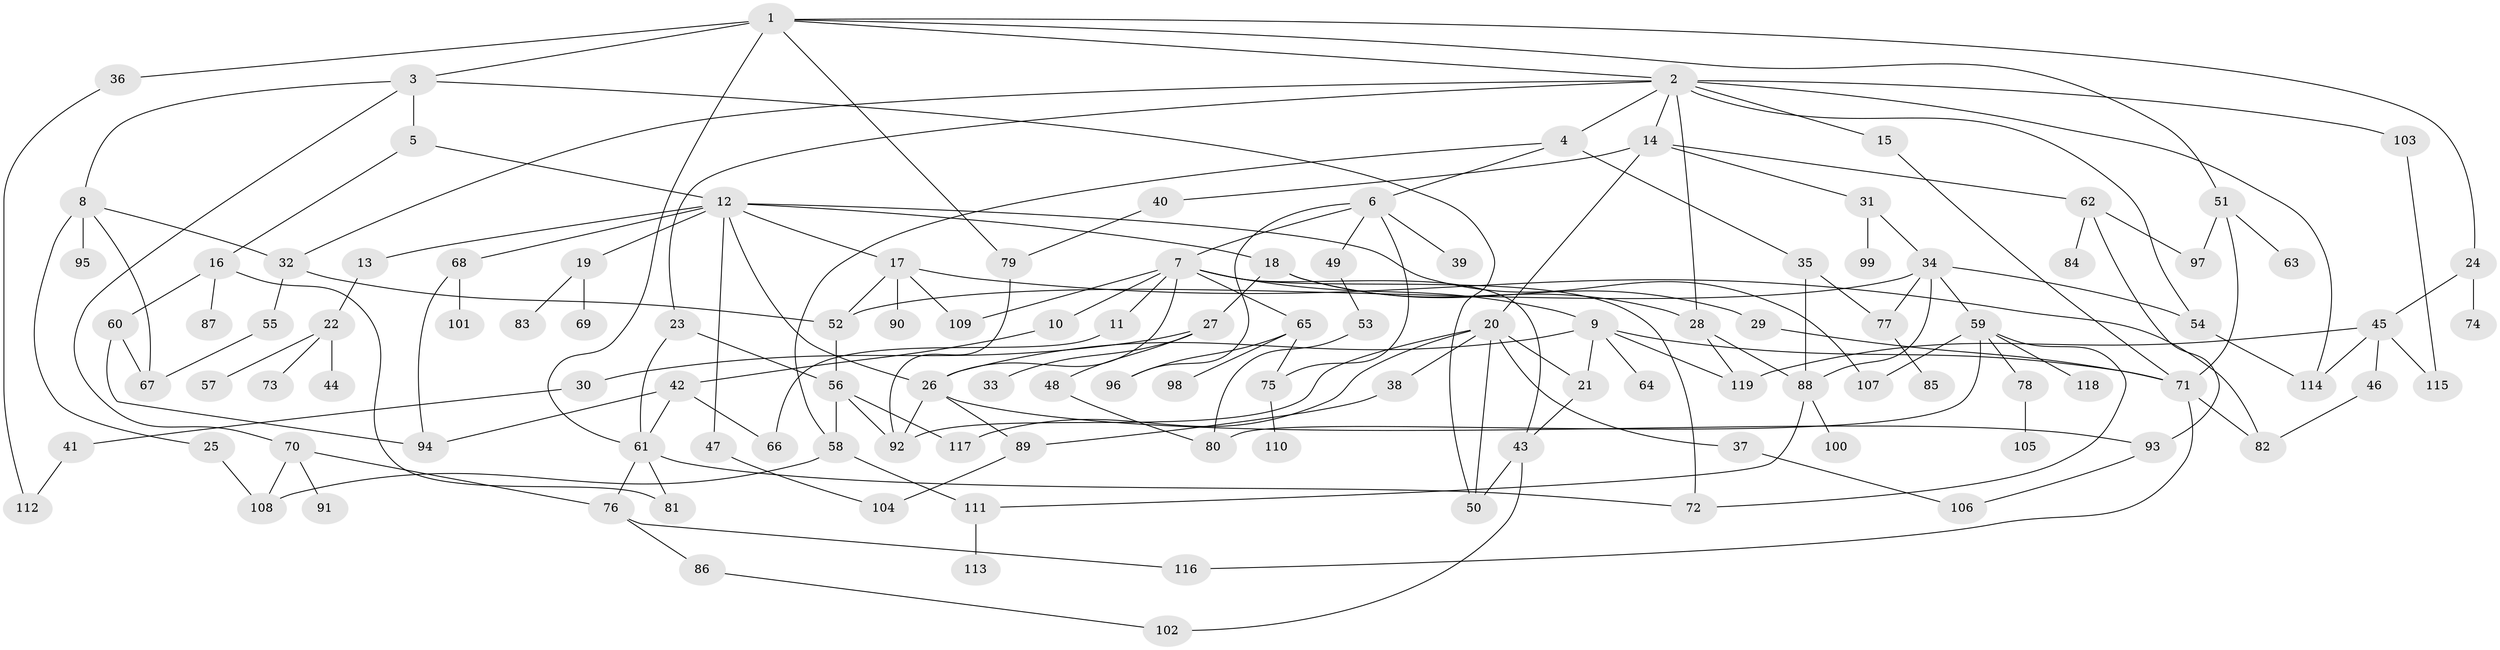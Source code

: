 // Generated by graph-tools (version 1.1) at 2025/10/02/27/25 16:10:51]
// undirected, 119 vertices, 177 edges
graph export_dot {
graph [start="1"]
  node [color=gray90,style=filled];
  1;
  2;
  3;
  4;
  5;
  6;
  7;
  8;
  9;
  10;
  11;
  12;
  13;
  14;
  15;
  16;
  17;
  18;
  19;
  20;
  21;
  22;
  23;
  24;
  25;
  26;
  27;
  28;
  29;
  30;
  31;
  32;
  33;
  34;
  35;
  36;
  37;
  38;
  39;
  40;
  41;
  42;
  43;
  44;
  45;
  46;
  47;
  48;
  49;
  50;
  51;
  52;
  53;
  54;
  55;
  56;
  57;
  58;
  59;
  60;
  61;
  62;
  63;
  64;
  65;
  66;
  67;
  68;
  69;
  70;
  71;
  72;
  73;
  74;
  75;
  76;
  77;
  78;
  79;
  80;
  81;
  82;
  83;
  84;
  85;
  86;
  87;
  88;
  89;
  90;
  91;
  92;
  93;
  94;
  95;
  96;
  97;
  98;
  99;
  100;
  101;
  102;
  103;
  104;
  105;
  106;
  107;
  108;
  109;
  110;
  111;
  112;
  113;
  114;
  115;
  116;
  117;
  118;
  119;
  1 -- 2;
  1 -- 3;
  1 -- 24;
  1 -- 36;
  1 -- 51;
  1 -- 61;
  1 -- 79;
  2 -- 4;
  2 -- 14;
  2 -- 15;
  2 -- 23;
  2 -- 28;
  2 -- 103;
  2 -- 114;
  2 -- 54;
  2 -- 32;
  3 -- 5;
  3 -- 8;
  3 -- 70;
  3 -- 50;
  4 -- 6;
  4 -- 35;
  4 -- 58;
  5 -- 12;
  5 -- 16;
  6 -- 7;
  6 -- 39;
  6 -- 49;
  6 -- 96;
  6 -- 75;
  7 -- 9;
  7 -- 10;
  7 -- 11;
  7 -- 65;
  7 -- 109;
  7 -- 26;
  7 -- 72;
  7 -- 43;
  8 -- 25;
  8 -- 32;
  8 -- 95;
  8 -- 67;
  9 -- 64;
  9 -- 21;
  9 -- 71;
  9 -- 26;
  9 -- 119;
  10 -- 42;
  11 -- 66;
  12 -- 13;
  12 -- 17;
  12 -- 18;
  12 -- 19;
  12 -- 26;
  12 -- 47;
  12 -- 68;
  12 -- 107;
  13 -- 22;
  14 -- 20;
  14 -- 31;
  14 -- 40;
  14 -- 62;
  15 -- 71;
  16 -- 60;
  16 -- 87;
  16 -- 81;
  17 -- 82;
  17 -- 90;
  17 -- 109;
  17 -- 52;
  18 -- 27;
  18 -- 29;
  18 -- 28;
  19 -- 69;
  19 -- 83;
  20 -- 21;
  20 -- 37;
  20 -- 38;
  20 -- 117;
  20 -- 92;
  20 -- 50;
  21 -- 43;
  22 -- 44;
  22 -- 57;
  22 -- 73;
  23 -- 56;
  23 -- 61;
  24 -- 45;
  24 -- 74;
  25 -- 108;
  26 -- 89;
  26 -- 93;
  26 -- 92;
  27 -- 30;
  27 -- 33;
  27 -- 48;
  28 -- 88;
  28 -- 119;
  29 -- 71;
  30 -- 41;
  31 -- 34;
  31 -- 99;
  32 -- 55;
  32 -- 52;
  34 -- 52;
  34 -- 54;
  34 -- 59;
  34 -- 77;
  34 -- 88;
  35 -- 88;
  35 -- 77;
  36 -- 112;
  37 -- 106;
  38 -- 89;
  40 -- 79;
  41 -- 112;
  42 -- 61;
  42 -- 66;
  42 -- 94;
  43 -- 50;
  43 -- 102;
  45 -- 46;
  45 -- 115;
  45 -- 119;
  45 -- 114;
  46 -- 82;
  47 -- 104;
  48 -- 80;
  49 -- 53;
  51 -- 63;
  51 -- 97;
  51 -- 71;
  52 -- 56;
  53 -- 80;
  54 -- 114;
  55 -- 67;
  56 -- 58;
  56 -- 117;
  56 -- 92;
  58 -- 108;
  58 -- 111;
  59 -- 78;
  59 -- 80;
  59 -- 107;
  59 -- 118;
  59 -- 72;
  60 -- 94;
  60 -- 67;
  61 -- 72;
  61 -- 81;
  61 -- 76;
  62 -- 84;
  62 -- 97;
  62 -- 93;
  65 -- 75;
  65 -- 96;
  65 -- 98;
  68 -- 101;
  68 -- 94;
  70 -- 76;
  70 -- 91;
  70 -- 108;
  71 -- 116;
  71 -- 82;
  75 -- 110;
  76 -- 86;
  76 -- 116;
  77 -- 85;
  78 -- 105;
  79 -- 92;
  86 -- 102;
  88 -- 100;
  88 -- 111;
  89 -- 104;
  93 -- 106;
  103 -- 115;
  111 -- 113;
}
